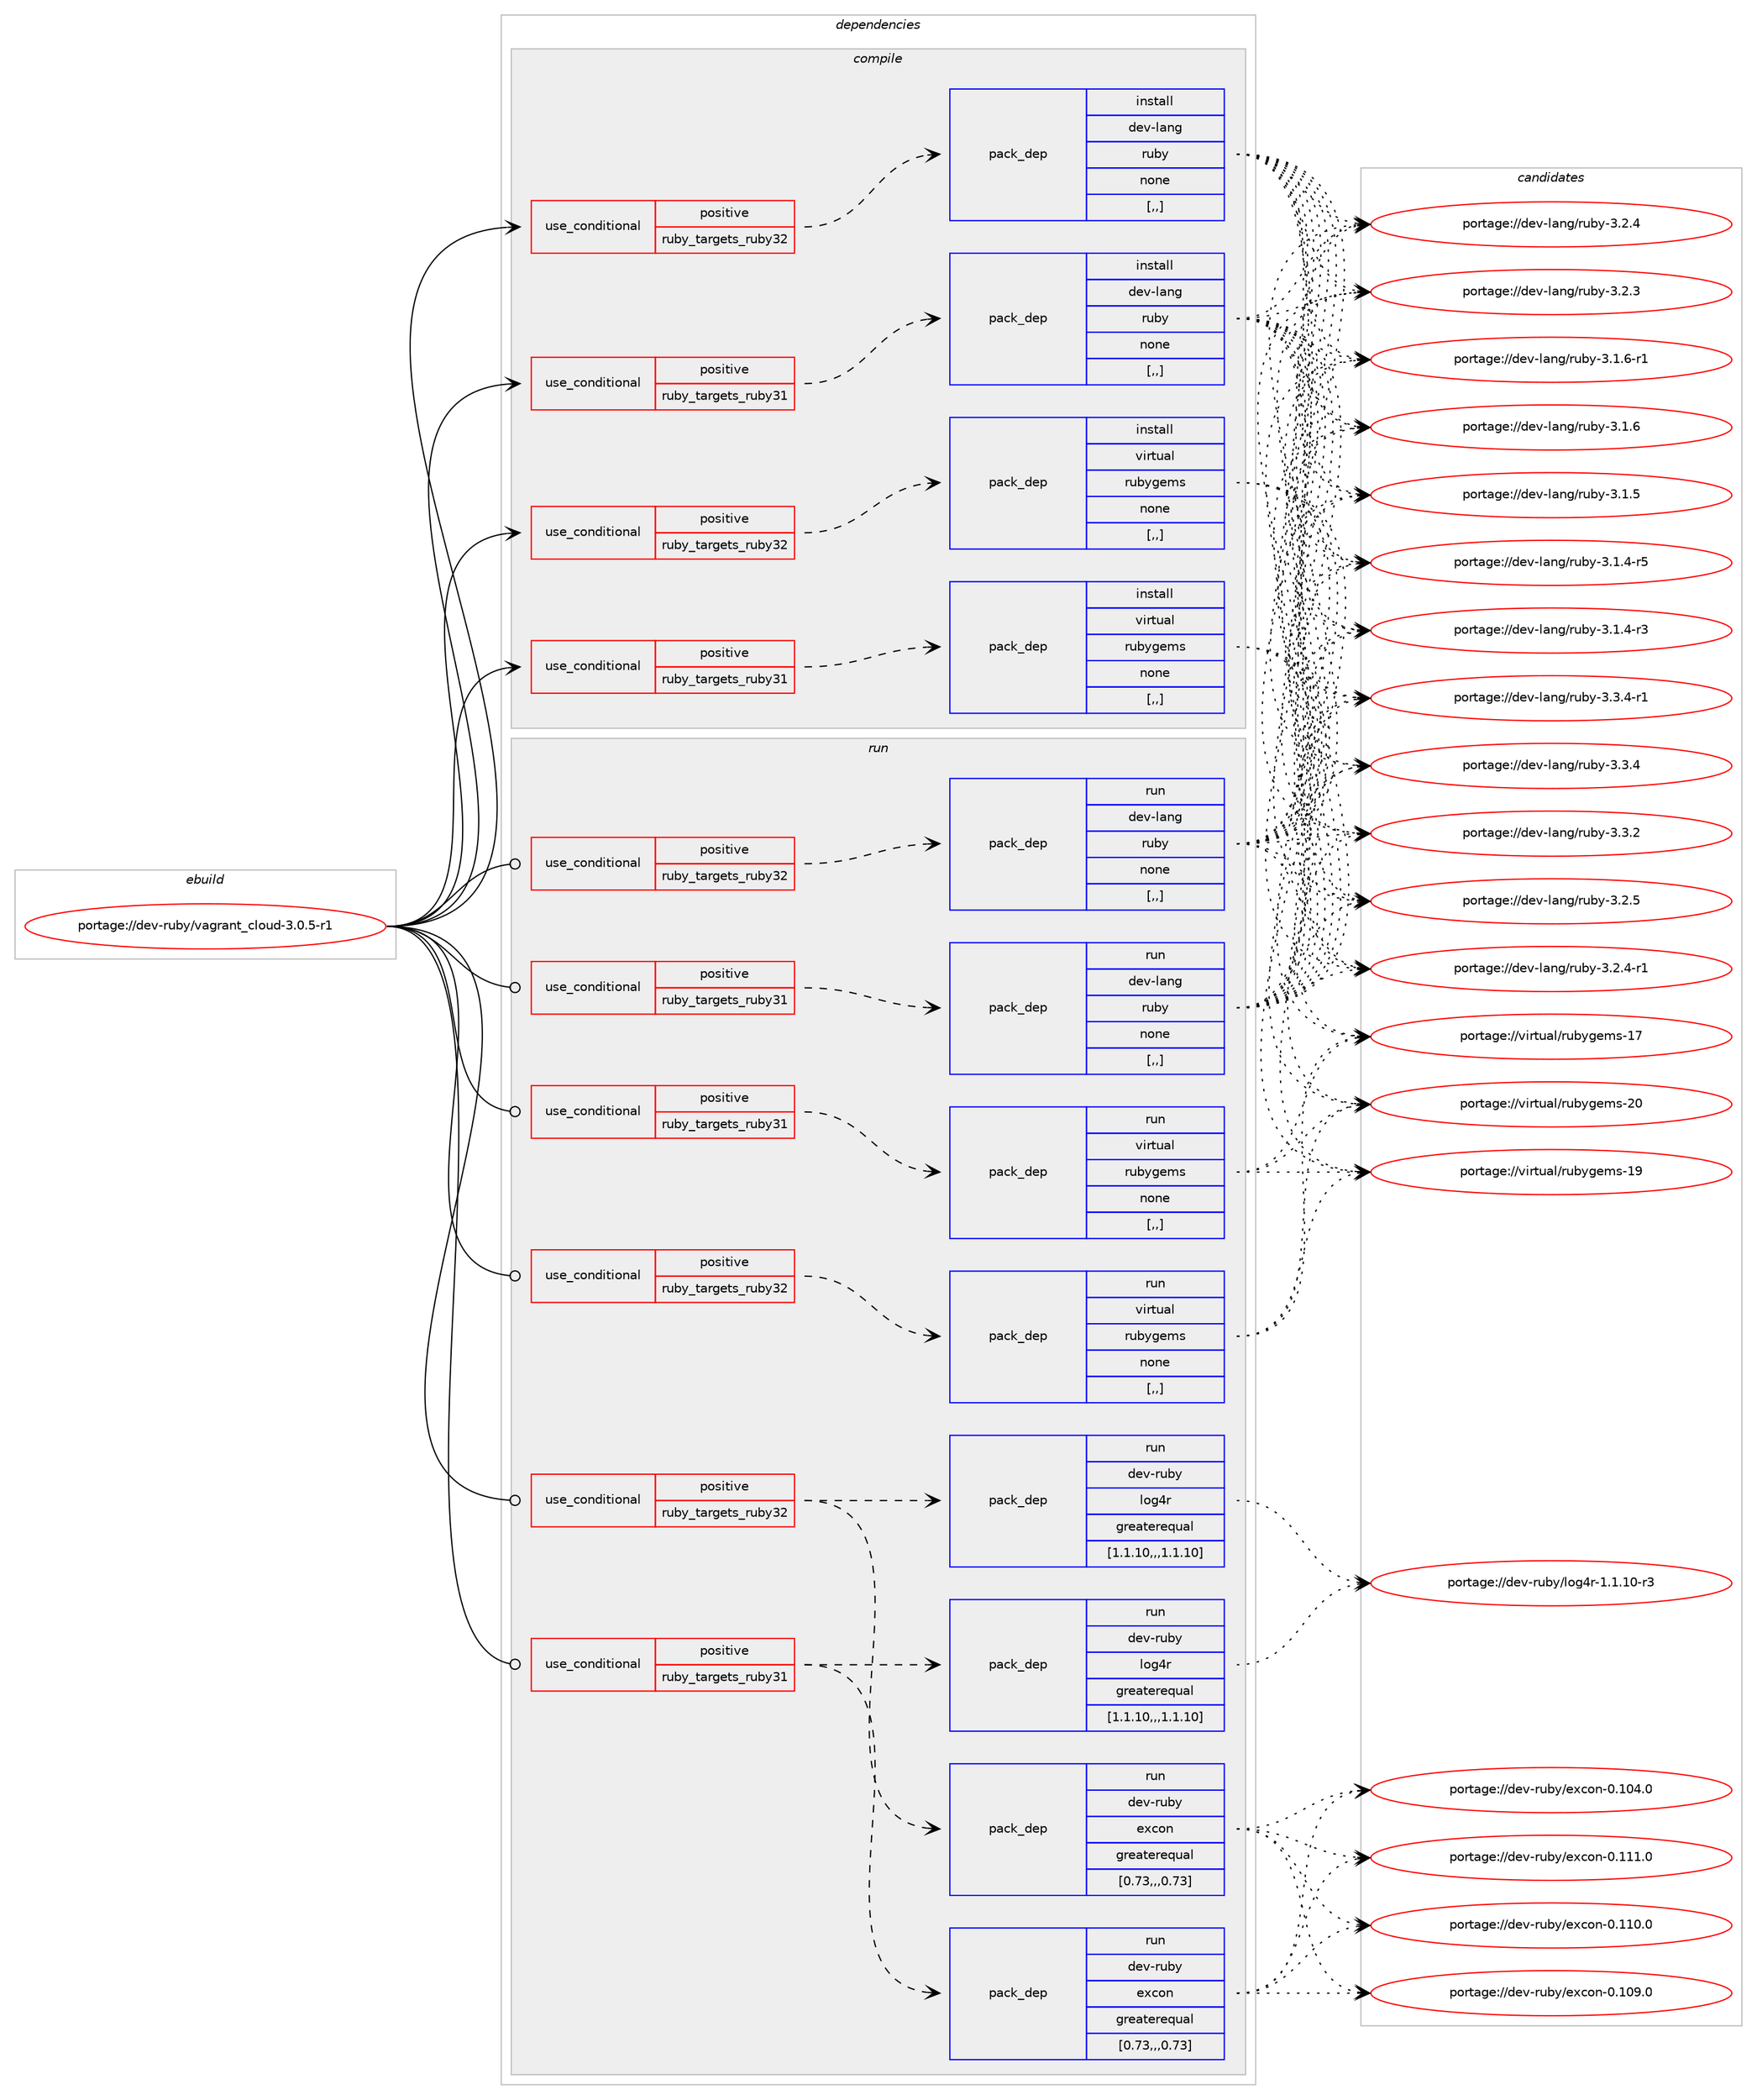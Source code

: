 digraph prolog {

# *************
# Graph options
# *************

newrank=true;
concentrate=true;
compound=true;
graph [rankdir=LR,fontname=Helvetica,fontsize=10,ranksep=1.5];#, ranksep=2.5, nodesep=0.2];
edge  [arrowhead=vee];
node  [fontname=Helvetica,fontsize=10];

# **********
# The ebuild
# **********

subgraph cluster_leftcol {
color=gray;
label=<<i>ebuild</i>>;
id [label="portage://dev-ruby/vagrant_cloud-3.0.5-r1", color=red, width=4, href="../dev-ruby/vagrant_cloud-3.0.5-r1.svg"];
}

# ****************
# The dependencies
# ****************

subgraph cluster_midcol {
color=gray;
label=<<i>dependencies</i>>;
subgraph cluster_compile {
fillcolor="#eeeeee";
style=filled;
label=<<i>compile</i>>;
subgraph cond58364 {
dependency206993 [label=<<TABLE BORDER="0" CELLBORDER="1" CELLSPACING="0" CELLPADDING="4"><TR><TD ROWSPAN="3" CELLPADDING="10">use_conditional</TD></TR><TR><TD>positive</TD></TR><TR><TD>ruby_targets_ruby31</TD></TR></TABLE>>, shape=none, color=red];
subgraph pack147241 {
dependency206994 [label=<<TABLE BORDER="0" CELLBORDER="1" CELLSPACING="0" CELLPADDING="4" WIDTH="220"><TR><TD ROWSPAN="6" CELLPADDING="30">pack_dep</TD></TR><TR><TD WIDTH="110">install</TD></TR><TR><TD>dev-lang</TD></TR><TR><TD>ruby</TD></TR><TR><TD>none</TD></TR><TR><TD>[,,]</TD></TR></TABLE>>, shape=none, color=blue];
}
dependency206993:e -> dependency206994:w [weight=20,style="dashed",arrowhead="vee"];
}
id:e -> dependency206993:w [weight=20,style="solid",arrowhead="vee"];
subgraph cond58365 {
dependency206995 [label=<<TABLE BORDER="0" CELLBORDER="1" CELLSPACING="0" CELLPADDING="4"><TR><TD ROWSPAN="3" CELLPADDING="10">use_conditional</TD></TR><TR><TD>positive</TD></TR><TR><TD>ruby_targets_ruby31</TD></TR></TABLE>>, shape=none, color=red];
subgraph pack147242 {
dependency206996 [label=<<TABLE BORDER="0" CELLBORDER="1" CELLSPACING="0" CELLPADDING="4" WIDTH="220"><TR><TD ROWSPAN="6" CELLPADDING="30">pack_dep</TD></TR><TR><TD WIDTH="110">install</TD></TR><TR><TD>virtual</TD></TR><TR><TD>rubygems</TD></TR><TR><TD>none</TD></TR><TR><TD>[,,]</TD></TR></TABLE>>, shape=none, color=blue];
}
dependency206995:e -> dependency206996:w [weight=20,style="dashed",arrowhead="vee"];
}
id:e -> dependency206995:w [weight=20,style="solid",arrowhead="vee"];
subgraph cond58366 {
dependency206997 [label=<<TABLE BORDER="0" CELLBORDER="1" CELLSPACING="0" CELLPADDING="4"><TR><TD ROWSPAN="3" CELLPADDING="10">use_conditional</TD></TR><TR><TD>positive</TD></TR><TR><TD>ruby_targets_ruby32</TD></TR></TABLE>>, shape=none, color=red];
subgraph pack147243 {
dependency206998 [label=<<TABLE BORDER="0" CELLBORDER="1" CELLSPACING="0" CELLPADDING="4" WIDTH="220"><TR><TD ROWSPAN="6" CELLPADDING="30">pack_dep</TD></TR><TR><TD WIDTH="110">install</TD></TR><TR><TD>dev-lang</TD></TR><TR><TD>ruby</TD></TR><TR><TD>none</TD></TR><TR><TD>[,,]</TD></TR></TABLE>>, shape=none, color=blue];
}
dependency206997:e -> dependency206998:w [weight=20,style="dashed",arrowhead="vee"];
}
id:e -> dependency206997:w [weight=20,style="solid",arrowhead="vee"];
subgraph cond58367 {
dependency206999 [label=<<TABLE BORDER="0" CELLBORDER="1" CELLSPACING="0" CELLPADDING="4"><TR><TD ROWSPAN="3" CELLPADDING="10">use_conditional</TD></TR><TR><TD>positive</TD></TR><TR><TD>ruby_targets_ruby32</TD></TR></TABLE>>, shape=none, color=red];
subgraph pack147244 {
dependency207000 [label=<<TABLE BORDER="0" CELLBORDER="1" CELLSPACING="0" CELLPADDING="4" WIDTH="220"><TR><TD ROWSPAN="6" CELLPADDING="30">pack_dep</TD></TR><TR><TD WIDTH="110">install</TD></TR><TR><TD>virtual</TD></TR><TR><TD>rubygems</TD></TR><TR><TD>none</TD></TR><TR><TD>[,,]</TD></TR></TABLE>>, shape=none, color=blue];
}
dependency206999:e -> dependency207000:w [weight=20,style="dashed",arrowhead="vee"];
}
id:e -> dependency206999:w [weight=20,style="solid",arrowhead="vee"];
}
subgraph cluster_compileandrun {
fillcolor="#eeeeee";
style=filled;
label=<<i>compile and run</i>>;
}
subgraph cluster_run {
fillcolor="#eeeeee";
style=filled;
label=<<i>run</i>>;
subgraph cond58368 {
dependency207001 [label=<<TABLE BORDER="0" CELLBORDER="1" CELLSPACING="0" CELLPADDING="4"><TR><TD ROWSPAN="3" CELLPADDING="10">use_conditional</TD></TR><TR><TD>positive</TD></TR><TR><TD>ruby_targets_ruby31</TD></TR></TABLE>>, shape=none, color=red];
subgraph pack147245 {
dependency207002 [label=<<TABLE BORDER="0" CELLBORDER="1" CELLSPACING="0" CELLPADDING="4" WIDTH="220"><TR><TD ROWSPAN="6" CELLPADDING="30">pack_dep</TD></TR><TR><TD WIDTH="110">run</TD></TR><TR><TD>dev-lang</TD></TR><TR><TD>ruby</TD></TR><TR><TD>none</TD></TR><TR><TD>[,,]</TD></TR></TABLE>>, shape=none, color=blue];
}
dependency207001:e -> dependency207002:w [weight=20,style="dashed",arrowhead="vee"];
}
id:e -> dependency207001:w [weight=20,style="solid",arrowhead="odot"];
subgraph cond58369 {
dependency207003 [label=<<TABLE BORDER="0" CELLBORDER="1" CELLSPACING="0" CELLPADDING="4"><TR><TD ROWSPAN="3" CELLPADDING="10">use_conditional</TD></TR><TR><TD>positive</TD></TR><TR><TD>ruby_targets_ruby31</TD></TR></TABLE>>, shape=none, color=red];
subgraph pack147246 {
dependency207004 [label=<<TABLE BORDER="0" CELLBORDER="1" CELLSPACING="0" CELLPADDING="4" WIDTH="220"><TR><TD ROWSPAN="6" CELLPADDING="30">pack_dep</TD></TR><TR><TD WIDTH="110">run</TD></TR><TR><TD>dev-ruby</TD></TR><TR><TD>excon</TD></TR><TR><TD>greaterequal</TD></TR><TR><TD>[0.73,,,0.73]</TD></TR></TABLE>>, shape=none, color=blue];
}
dependency207003:e -> dependency207004:w [weight=20,style="dashed",arrowhead="vee"];
subgraph pack147247 {
dependency207005 [label=<<TABLE BORDER="0" CELLBORDER="1" CELLSPACING="0" CELLPADDING="4" WIDTH="220"><TR><TD ROWSPAN="6" CELLPADDING="30">pack_dep</TD></TR><TR><TD WIDTH="110">run</TD></TR><TR><TD>dev-ruby</TD></TR><TR><TD>log4r</TD></TR><TR><TD>greaterequal</TD></TR><TR><TD>[1.1.10,,,1.1.10]</TD></TR></TABLE>>, shape=none, color=blue];
}
dependency207003:e -> dependency207005:w [weight=20,style="dashed",arrowhead="vee"];
}
id:e -> dependency207003:w [weight=20,style="solid",arrowhead="odot"];
subgraph cond58370 {
dependency207006 [label=<<TABLE BORDER="0" CELLBORDER="1" CELLSPACING="0" CELLPADDING="4"><TR><TD ROWSPAN="3" CELLPADDING="10">use_conditional</TD></TR><TR><TD>positive</TD></TR><TR><TD>ruby_targets_ruby31</TD></TR></TABLE>>, shape=none, color=red];
subgraph pack147248 {
dependency207007 [label=<<TABLE BORDER="0" CELLBORDER="1" CELLSPACING="0" CELLPADDING="4" WIDTH="220"><TR><TD ROWSPAN="6" CELLPADDING="30">pack_dep</TD></TR><TR><TD WIDTH="110">run</TD></TR><TR><TD>virtual</TD></TR><TR><TD>rubygems</TD></TR><TR><TD>none</TD></TR><TR><TD>[,,]</TD></TR></TABLE>>, shape=none, color=blue];
}
dependency207006:e -> dependency207007:w [weight=20,style="dashed",arrowhead="vee"];
}
id:e -> dependency207006:w [weight=20,style="solid",arrowhead="odot"];
subgraph cond58371 {
dependency207008 [label=<<TABLE BORDER="0" CELLBORDER="1" CELLSPACING="0" CELLPADDING="4"><TR><TD ROWSPAN="3" CELLPADDING="10">use_conditional</TD></TR><TR><TD>positive</TD></TR><TR><TD>ruby_targets_ruby32</TD></TR></TABLE>>, shape=none, color=red];
subgraph pack147249 {
dependency207009 [label=<<TABLE BORDER="0" CELLBORDER="1" CELLSPACING="0" CELLPADDING="4" WIDTH="220"><TR><TD ROWSPAN="6" CELLPADDING="30">pack_dep</TD></TR><TR><TD WIDTH="110">run</TD></TR><TR><TD>dev-lang</TD></TR><TR><TD>ruby</TD></TR><TR><TD>none</TD></TR><TR><TD>[,,]</TD></TR></TABLE>>, shape=none, color=blue];
}
dependency207008:e -> dependency207009:w [weight=20,style="dashed",arrowhead="vee"];
}
id:e -> dependency207008:w [weight=20,style="solid",arrowhead="odot"];
subgraph cond58372 {
dependency207010 [label=<<TABLE BORDER="0" CELLBORDER="1" CELLSPACING="0" CELLPADDING="4"><TR><TD ROWSPAN="3" CELLPADDING="10">use_conditional</TD></TR><TR><TD>positive</TD></TR><TR><TD>ruby_targets_ruby32</TD></TR></TABLE>>, shape=none, color=red];
subgraph pack147250 {
dependency207011 [label=<<TABLE BORDER="0" CELLBORDER="1" CELLSPACING="0" CELLPADDING="4" WIDTH="220"><TR><TD ROWSPAN="6" CELLPADDING="30">pack_dep</TD></TR><TR><TD WIDTH="110">run</TD></TR><TR><TD>dev-ruby</TD></TR><TR><TD>excon</TD></TR><TR><TD>greaterequal</TD></TR><TR><TD>[0.73,,,0.73]</TD></TR></TABLE>>, shape=none, color=blue];
}
dependency207010:e -> dependency207011:w [weight=20,style="dashed",arrowhead="vee"];
subgraph pack147251 {
dependency207012 [label=<<TABLE BORDER="0" CELLBORDER="1" CELLSPACING="0" CELLPADDING="4" WIDTH="220"><TR><TD ROWSPAN="6" CELLPADDING="30">pack_dep</TD></TR><TR><TD WIDTH="110">run</TD></TR><TR><TD>dev-ruby</TD></TR><TR><TD>log4r</TD></TR><TR><TD>greaterequal</TD></TR><TR><TD>[1.1.10,,,1.1.10]</TD></TR></TABLE>>, shape=none, color=blue];
}
dependency207010:e -> dependency207012:w [weight=20,style="dashed",arrowhead="vee"];
}
id:e -> dependency207010:w [weight=20,style="solid",arrowhead="odot"];
subgraph cond58373 {
dependency207013 [label=<<TABLE BORDER="0" CELLBORDER="1" CELLSPACING="0" CELLPADDING="4"><TR><TD ROWSPAN="3" CELLPADDING="10">use_conditional</TD></TR><TR><TD>positive</TD></TR><TR><TD>ruby_targets_ruby32</TD></TR></TABLE>>, shape=none, color=red];
subgraph pack147252 {
dependency207014 [label=<<TABLE BORDER="0" CELLBORDER="1" CELLSPACING="0" CELLPADDING="4" WIDTH="220"><TR><TD ROWSPAN="6" CELLPADDING="30">pack_dep</TD></TR><TR><TD WIDTH="110">run</TD></TR><TR><TD>virtual</TD></TR><TR><TD>rubygems</TD></TR><TR><TD>none</TD></TR><TR><TD>[,,]</TD></TR></TABLE>>, shape=none, color=blue];
}
dependency207013:e -> dependency207014:w [weight=20,style="dashed",arrowhead="vee"];
}
id:e -> dependency207013:w [weight=20,style="solid",arrowhead="odot"];
}
}

# **************
# The candidates
# **************

subgraph cluster_choices {
rank=same;
color=gray;
label=<<i>candidates</i>>;

subgraph choice147241 {
color=black;
nodesep=1;
choice100101118451089711010347114117981214551465146524511449 [label="portage://dev-lang/ruby-3.3.4-r1", color=red, width=4,href="../dev-lang/ruby-3.3.4-r1.svg"];
choice10010111845108971101034711411798121455146514652 [label="portage://dev-lang/ruby-3.3.4", color=red, width=4,href="../dev-lang/ruby-3.3.4.svg"];
choice10010111845108971101034711411798121455146514650 [label="portage://dev-lang/ruby-3.3.2", color=red, width=4,href="../dev-lang/ruby-3.3.2.svg"];
choice10010111845108971101034711411798121455146504653 [label="portage://dev-lang/ruby-3.2.5", color=red, width=4,href="../dev-lang/ruby-3.2.5.svg"];
choice100101118451089711010347114117981214551465046524511449 [label="portage://dev-lang/ruby-3.2.4-r1", color=red, width=4,href="../dev-lang/ruby-3.2.4-r1.svg"];
choice10010111845108971101034711411798121455146504652 [label="portage://dev-lang/ruby-3.2.4", color=red, width=4,href="../dev-lang/ruby-3.2.4.svg"];
choice10010111845108971101034711411798121455146504651 [label="portage://dev-lang/ruby-3.2.3", color=red, width=4,href="../dev-lang/ruby-3.2.3.svg"];
choice100101118451089711010347114117981214551464946544511449 [label="portage://dev-lang/ruby-3.1.6-r1", color=red, width=4,href="../dev-lang/ruby-3.1.6-r1.svg"];
choice10010111845108971101034711411798121455146494654 [label="portage://dev-lang/ruby-3.1.6", color=red, width=4,href="../dev-lang/ruby-3.1.6.svg"];
choice10010111845108971101034711411798121455146494653 [label="portage://dev-lang/ruby-3.1.5", color=red, width=4,href="../dev-lang/ruby-3.1.5.svg"];
choice100101118451089711010347114117981214551464946524511453 [label="portage://dev-lang/ruby-3.1.4-r5", color=red, width=4,href="../dev-lang/ruby-3.1.4-r5.svg"];
choice100101118451089711010347114117981214551464946524511451 [label="portage://dev-lang/ruby-3.1.4-r3", color=red, width=4,href="../dev-lang/ruby-3.1.4-r3.svg"];
dependency206994:e -> choice100101118451089711010347114117981214551465146524511449:w [style=dotted,weight="100"];
dependency206994:e -> choice10010111845108971101034711411798121455146514652:w [style=dotted,weight="100"];
dependency206994:e -> choice10010111845108971101034711411798121455146514650:w [style=dotted,weight="100"];
dependency206994:e -> choice10010111845108971101034711411798121455146504653:w [style=dotted,weight="100"];
dependency206994:e -> choice100101118451089711010347114117981214551465046524511449:w [style=dotted,weight="100"];
dependency206994:e -> choice10010111845108971101034711411798121455146504652:w [style=dotted,weight="100"];
dependency206994:e -> choice10010111845108971101034711411798121455146504651:w [style=dotted,weight="100"];
dependency206994:e -> choice100101118451089711010347114117981214551464946544511449:w [style=dotted,weight="100"];
dependency206994:e -> choice10010111845108971101034711411798121455146494654:w [style=dotted,weight="100"];
dependency206994:e -> choice10010111845108971101034711411798121455146494653:w [style=dotted,weight="100"];
dependency206994:e -> choice100101118451089711010347114117981214551464946524511453:w [style=dotted,weight="100"];
dependency206994:e -> choice100101118451089711010347114117981214551464946524511451:w [style=dotted,weight="100"];
}
subgraph choice147242 {
color=black;
nodesep=1;
choice118105114116117971084711411798121103101109115455048 [label="portage://virtual/rubygems-20", color=red, width=4,href="../virtual/rubygems-20.svg"];
choice118105114116117971084711411798121103101109115454957 [label="portage://virtual/rubygems-19", color=red, width=4,href="../virtual/rubygems-19.svg"];
choice118105114116117971084711411798121103101109115454955 [label="portage://virtual/rubygems-17", color=red, width=4,href="../virtual/rubygems-17.svg"];
dependency206996:e -> choice118105114116117971084711411798121103101109115455048:w [style=dotted,weight="100"];
dependency206996:e -> choice118105114116117971084711411798121103101109115454957:w [style=dotted,weight="100"];
dependency206996:e -> choice118105114116117971084711411798121103101109115454955:w [style=dotted,weight="100"];
}
subgraph choice147243 {
color=black;
nodesep=1;
choice100101118451089711010347114117981214551465146524511449 [label="portage://dev-lang/ruby-3.3.4-r1", color=red, width=4,href="../dev-lang/ruby-3.3.4-r1.svg"];
choice10010111845108971101034711411798121455146514652 [label="portage://dev-lang/ruby-3.3.4", color=red, width=4,href="../dev-lang/ruby-3.3.4.svg"];
choice10010111845108971101034711411798121455146514650 [label="portage://dev-lang/ruby-3.3.2", color=red, width=4,href="../dev-lang/ruby-3.3.2.svg"];
choice10010111845108971101034711411798121455146504653 [label="portage://dev-lang/ruby-3.2.5", color=red, width=4,href="../dev-lang/ruby-3.2.5.svg"];
choice100101118451089711010347114117981214551465046524511449 [label="portage://dev-lang/ruby-3.2.4-r1", color=red, width=4,href="../dev-lang/ruby-3.2.4-r1.svg"];
choice10010111845108971101034711411798121455146504652 [label="portage://dev-lang/ruby-3.2.4", color=red, width=4,href="../dev-lang/ruby-3.2.4.svg"];
choice10010111845108971101034711411798121455146504651 [label="portage://dev-lang/ruby-3.2.3", color=red, width=4,href="../dev-lang/ruby-3.2.3.svg"];
choice100101118451089711010347114117981214551464946544511449 [label="portage://dev-lang/ruby-3.1.6-r1", color=red, width=4,href="../dev-lang/ruby-3.1.6-r1.svg"];
choice10010111845108971101034711411798121455146494654 [label="portage://dev-lang/ruby-3.1.6", color=red, width=4,href="../dev-lang/ruby-3.1.6.svg"];
choice10010111845108971101034711411798121455146494653 [label="portage://dev-lang/ruby-3.1.5", color=red, width=4,href="../dev-lang/ruby-3.1.5.svg"];
choice100101118451089711010347114117981214551464946524511453 [label="portage://dev-lang/ruby-3.1.4-r5", color=red, width=4,href="../dev-lang/ruby-3.1.4-r5.svg"];
choice100101118451089711010347114117981214551464946524511451 [label="portage://dev-lang/ruby-3.1.4-r3", color=red, width=4,href="../dev-lang/ruby-3.1.4-r3.svg"];
dependency206998:e -> choice100101118451089711010347114117981214551465146524511449:w [style=dotted,weight="100"];
dependency206998:e -> choice10010111845108971101034711411798121455146514652:w [style=dotted,weight="100"];
dependency206998:e -> choice10010111845108971101034711411798121455146514650:w [style=dotted,weight="100"];
dependency206998:e -> choice10010111845108971101034711411798121455146504653:w [style=dotted,weight="100"];
dependency206998:e -> choice100101118451089711010347114117981214551465046524511449:w [style=dotted,weight="100"];
dependency206998:e -> choice10010111845108971101034711411798121455146504652:w [style=dotted,weight="100"];
dependency206998:e -> choice10010111845108971101034711411798121455146504651:w [style=dotted,weight="100"];
dependency206998:e -> choice100101118451089711010347114117981214551464946544511449:w [style=dotted,weight="100"];
dependency206998:e -> choice10010111845108971101034711411798121455146494654:w [style=dotted,weight="100"];
dependency206998:e -> choice10010111845108971101034711411798121455146494653:w [style=dotted,weight="100"];
dependency206998:e -> choice100101118451089711010347114117981214551464946524511453:w [style=dotted,weight="100"];
dependency206998:e -> choice100101118451089711010347114117981214551464946524511451:w [style=dotted,weight="100"];
}
subgraph choice147244 {
color=black;
nodesep=1;
choice118105114116117971084711411798121103101109115455048 [label="portage://virtual/rubygems-20", color=red, width=4,href="../virtual/rubygems-20.svg"];
choice118105114116117971084711411798121103101109115454957 [label="portage://virtual/rubygems-19", color=red, width=4,href="../virtual/rubygems-19.svg"];
choice118105114116117971084711411798121103101109115454955 [label="portage://virtual/rubygems-17", color=red, width=4,href="../virtual/rubygems-17.svg"];
dependency207000:e -> choice118105114116117971084711411798121103101109115455048:w [style=dotted,weight="100"];
dependency207000:e -> choice118105114116117971084711411798121103101109115454957:w [style=dotted,weight="100"];
dependency207000:e -> choice118105114116117971084711411798121103101109115454955:w [style=dotted,weight="100"];
}
subgraph choice147245 {
color=black;
nodesep=1;
choice100101118451089711010347114117981214551465146524511449 [label="portage://dev-lang/ruby-3.3.4-r1", color=red, width=4,href="../dev-lang/ruby-3.3.4-r1.svg"];
choice10010111845108971101034711411798121455146514652 [label="portage://dev-lang/ruby-3.3.4", color=red, width=4,href="../dev-lang/ruby-3.3.4.svg"];
choice10010111845108971101034711411798121455146514650 [label="portage://dev-lang/ruby-3.3.2", color=red, width=4,href="../dev-lang/ruby-3.3.2.svg"];
choice10010111845108971101034711411798121455146504653 [label="portage://dev-lang/ruby-3.2.5", color=red, width=4,href="../dev-lang/ruby-3.2.5.svg"];
choice100101118451089711010347114117981214551465046524511449 [label="portage://dev-lang/ruby-3.2.4-r1", color=red, width=4,href="../dev-lang/ruby-3.2.4-r1.svg"];
choice10010111845108971101034711411798121455146504652 [label="portage://dev-lang/ruby-3.2.4", color=red, width=4,href="../dev-lang/ruby-3.2.4.svg"];
choice10010111845108971101034711411798121455146504651 [label="portage://dev-lang/ruby-3.2.3", color=red, width=4,href="../dev-lang/ruby-3.2.3.svg"];
choice100101118451089711010347114117981214551464946544511449 [label="portage://dev-lang/ruby-3.1.6-r1", color=red, width=4,href="../dev-lang/ruby-3.1.6-r1.svg"];
choice10010111845108971101034711411798121455146494654 [label="portage://dev-lang/ruby-3.1.6", color=red, width=4,href="../dev-lang/ruby-3.1.6.svg"];
choice10010111845108971101034711411798121455146494653 [label="portage://dev-lang/ruby-3.1.5", color=red, width=4,href="../dev-lang/ruby-3.1.5.svg"];
choice100101118451089711010347114117981214551464946524511453 [label="portage://dev-lang/ruby-3.1.4-r5", color=red, width=4,href="../dev-lang/ruby-3.1.4-r5.svg"];
choice100101118451089711010347114117981214551464946524511451 [label="portage://dev-lang/ruby-3.1.4-r3", color=red, width=4,href="../dev-lang/ruby-3.1.4-r3.svg"];
dependency207002:e -> choice100101118451089711010347114117981214551465146524511449:w [style=dotted,weight="100"];
dependency207002:e -> choice10010111845108971101034711411798121455146514652:w [style=dotted,weight="100"];
dependency207002:e -> choice10010111845108971101034711411798121455146514650:w [style=dotted,weight="100"];
dependency207002:e -> choice10010111845108971101034711411798121455146504653:w [style=dotted,weight="100"];
dependency207002:e -> choice100101118451089711010347114117981214551465046524511449:w [style=dotted,weight="100"];
dependency207002:e -> choice10010111845108971101034711411798121455146504652:w [style=dotted,weight="100"];
dependency207002:e -> choice10010111845108971101034711411798121455146504651:w [style=dotted,weight="100"];
dependency207002:e -> choice100101118451089711010347114117981214551464946544511449:w [style=dotted,weight="100"];
dependency207002:e -> choice10010111845108971101034711411798121455146494654:w [style=dotted,weight="100"];
dependency207002:e -> choice10010111845108971101034711411798121455146494653:w [style=dotted,weight="100"];
dependency207002:e -> choice100101118451089711010347114117981214551464946524511453:w [style=dotted,weight="100"];
dependency207002:e -> choice100101118451089711010347114117981214551464946524511451:w [style=dotted,weight="100"];
}
subgraph choice147246 {
color=black;
nodesep=1;
choice100101118451141179812147101120991111104548464949494648 [label="portage://dev-ruby/excon-0.111.0", color=red, width=4,href="../dev-ruby/excon-0.111.0.svg"];
choice100101118451141179812147101120991111104548464949484648 [label="portage://dev-ruby/excon-0.110.0", color=red, width=4,href="../dev-ruby/excon-0.110.0.svg"];
choice100101118451141179812147101120991111104548464948574648 [label="portage://dev-ruby/excon-0.109.0", color=red, width=4,href="../dev-ruby/excon-0.109.0.svg"];
choice100101118451141179812147101120991111104548464948524648 [label="portage://dev-ruby/excon-0.104.0", color=red, width=4,href="../dev-ruby/excon-0.104.0.svg"];
dependency207004:e -> choice100101118451141179812147101120991111104548464949494648:w [style=dotted,weight="100"];
dependency207004:e -> choice100101118451141179812147101120991111104548464949484648:w [style=dotted,weight="100"];
dependency207004:e -> choice100101118451141179812147101120991111104548464948574648:w [style=dotted,weight="100"];
dependency207004:e -> choice100101118451141179812147101120991111104548464948524648:w [style=dotted,weight="100"];
}
subgraph choice147247 {
color=black;
nodesep=1;
choice10010111845114117981214710811110352114454946494649484511451 [label="portage://dev-ruby/log4r-1.1.10-r3", color=red, width=4,href="../dev-ruby/log4r-1.1.10-r3.svg"];
dependency207005:e -> choice10010111845114117981214710811110352114454946494649484511451:w [style=dotted,weight="100"];
}
subgraph choice147248 {
color=black;
nodesep=1;
choice118105114116117971084711411798121103101109115455048 [label="portage://virtual/rubygems-20", color=red, width=4,href="../virtual/rubygems-20.svg"];
choice118105114116117971084711411798121103101109115454957 [label="portage://virtual/rubygems-19", color=red, width=4,href="../virtual/rubygems-19.svg"];
choice118105114116117971084711411798121103101109115454955 [label="portage://virtual/rubygems-17", color=red, width=4,href="../virtual/rubygems-17.svg"];
dependency207007:e -> choice118105114116117971084711411798121103101109115455048:w [style=dotted,weight="100"];
dependency207007:e -> choice118105114116117971084711411798121103101109115454957:w [style=dotted,weight="100"];
dependency207007:e -> choice118105114116117971084711411798121103101109115454955:w [style=dotted,weight="100"];
}
subgraph choice147249 {
color=black;
nodesep=1;
choice100101118451089711010347114117981214551465146524511449 [label="portage://dev-lang/ruby-3.3.4-r1", color=red, width=4,href="../dev-lang/ruby-3.3.4-r1.svg"];
choice10010111845108971101034711411798121455146514652 [label="portage://dev-lang/ruby-3.3.4", color=red, width=4,href="../dev-lang/ruby-3.3.4.svg"];
choice10010111845108971101034711411798121455146514650 [label="portage://dev-lang/ruby-3.3.2", color=red, width=4,href="../dev-lang/ruby-3.3.2.svg"];
choice10010111845108971101034711411798121455146504653 [label="portage://dev-lang/ruby-3.2.5", color=red, width=4,href="../dev-lang/ruby-3.2.5.svg"];
choice100101118451089711010347114117981214551465046524511449 [label="portage://dev-lang/ruby-3.2.4-r1", color=red, width=4,href="../dev-lang/ruby-3.2.4-r1.svg"];
choice10010111845108971101034711411798121455146504652 [label="portage://dev-lang/ruby-3.2.4", color=red, width=4,href="../dev-lang/ruby-3.2.4.svg"];
choice10010111845108971101034711411798121455146504651 [label="portage://dev-lang/ruby-3.2.3", color=red, width=4,href="../dev-lang/ruby-3.2.3.svg"];
choice100101118451089711010347114117981214551464946544511449 [label="portage://dev-lang/ruby-3.1.6-r1", color=red, width=4,href="../dev-lang/ruby-3.1.6-r1.svg"];
choice10010111845108971101034711411798121455146494654 [label="portage://dev-lang/ruby-3.1.6", color=red, width=4,href="../dev-lang/ruby-3.1.6.svg"];
choice10010111845108971101034711411798121455146494653 [label="portage://dev-lang/ruby-3.1.5", color=red, width=4,href="../dev-lang/ruby-3.1.5.svg"];
choice100101118451089711010347114117981214551464946524511453 [label="portage://dev-lang/ruby-3.1.4-r5", color=red, width=4,href="../dev-lang/ruby-3.1.4-r5.svg"];
choice100101118451089711010347114117981214551464946524511451 [label="portage://dev-lang/ruby-3.1.4-r3", color=red, width=4,href="../dev-lang/ruby-3.1.4-r3.svg"];
dependency207009:e -> choice100101118451089711010347114117981214551465146524511449:w [style=dotted,weight="100"];
dependency207009:e -> choice10010111845108971101034711411798121455146514652:w [style=dotted,weight="100"];
dependency207009:e -> choice10010111845108971101034711411798121455146514650:w [style=dotted,weight="100"];
dependency207009:e -> choice10010111845108971101034711411798121455146504653:w [style=dotted,weight="100"];
dependency207009:e -> choice100101118451089711010347114117981214551465046524511449:w [style=dotted,weight="100"];
dependency207009:e -> choice10010111845108971101034711411798121455146504652:w [style=dotted,weight="100"];
dependency207009:e -> choice10010111845108971101034711411798121455146504651:w [style=dotted,weight="100"];
dependency207009:e -> choice100101118451089711010347114117981214551464946544511449:w [style=dotted,weight="100"];
dependency207009:e -> choice10010111845108971101034711411798121455146494654:w [style=dotted,weight="100"];
dependency207009:e -> choice10010111845108971101034711411798121455146494653:w [style=dotted,weight="100"];
dependency207009:e -> choice100101118451089711010347114117981214551464946524511453:w [style=dotted,weight="100"];
dependency207009:e -> choice100101118451089711010347114117981214551464946524511451:w [style=dotted,weight="100"];
}
subgraph choice147250 {
color=black;
nodesep=1;
choice100101118451141179812147101120991111104548464949494648 [label="portage://dev-ruby/excon-0.111.0", color=red, width=4,href="../dev-ruby/excon-0.111.0.svg"];
choice100101118451141179812147101120991111104548464949484648 [label="portage://dev-ruby/excon-0.110.0", color=red, width=4,href="../dev-ruby/excon-0.110.0.svg"];
choice100101118451141179812147101120991111104548464948574648 [label="portage://dev-ruby/excon-0.109.0", color=red, width=4,href="../dev-ruby/excon-0.109.0.svg"];
choice100101118451141179812147101120991111104548464948524648 [label="portage://dev-ruby/excon-0.104.0", color=red, width=4,href="../dev-ruby/excon-0.104.0.svg"];
dependency207011:e -> choice100101118451141179812147101120991111104548464949494648:w [style=dotted,weight="100"];
dependency207011:e -> choice100101118451141179812147101120991111104548464949484648:w [style=dotted,weight="100"];
dependency207011:e -> choice100101118451141179812147101120991111104548464948574648:w [style=dotted,weight="100"];
dependency207011:e -> choice100101118451141179812147101120991111104548464948524648:w [style=dotted,weight="100"];
}
subgraph choice147251 {
color=black;
nodesep=1;
choice10010111845114117981214710811110352114454946494649484511451 [label="portage://dev-ruby/log4r-1.1.10-r3", color=red, width=4,href="../dev-ruby/log4r-1.1.10-r3.svg"];
dependency207012:e -> choice10010111845114117981214710811110352114454946494649484511451:w [style=dotted,weight="100"];
}
subgraph choice147252 {
color=black;
nodesep=1;
choice118105114116117971084711411798121103101109115455048 [label="portage://virtual/rubygems-20", color=red, width=4,href="../virtual/rubygems-20.svg"];
choice118105114116117971084711411798121103101109115454957 [label="portage://virtual/rubygems-19", color=red, width=4,href="../virtual/rubygems-19.svg"];
choice118105114116117971084711411798121103101109115454955 [label="portage://virtual/rubygems-17", color=red, width=4,href="../virtual/rubygems-17.svg"];
dependency207014:e -> choice118105114116117971084711411798121103101109115455048:w [style=dotted,weight="100"];
dependency207014:e -> choice118105114116117971084711411798121103101109115454957:w [style=dotted,weight="100"];
dependency207014:e -> choice118105114116117971084711411798121103101109115454955:w [style=dotted,weight="100"];
}
}

}

